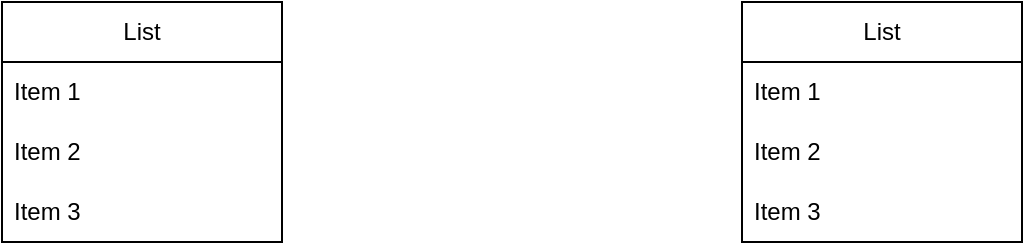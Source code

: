 <mxfile version="21.1.5" type="github">
  <diagram name="Página-1" id="85cVibnaZDrzpZm-tAQg">
    <mxGraphModel dx="954" dy="602" grid="1" gridSize="10" guides="1" tooltips="1" connect="1" arrows="1" fold="1" page="1" pageScale="1" pageWidth="827" pageHeight="1169" math="0" shadow="0">
      <root>
        <mxCell id="0" />
        <mxCell id="1" parent="0" />
        <mxCell id="bS5rdaKEA6mHnhPflJaO-1" value="List" style="swimlane;fontStyle=0;childLayout=stackLayout;horizontal=1;startSize=30;horizontalStack=0;resizeParent=1;resizeParentMax=0;resizeLast=0;collapsible=1;marginBottom=0;whiteSpace=wrap;html=1;" vertex="1" parent="1">
          <mxGeometry x="160" y="160" width="140" height="120" as="geometry" />
        </mxCell>
        <mxCell id="bS5rdaKEA6mHnhPflJaO-2" value="Item 1" style="text;strokeColor=none;fillColor=none;align=left;verticalAlign=middle;spacingLeft=4;spacingRight=4;overflow=hidden;points=[[0,0.5],[1,0.5]];portConstraint=eastwest;rotatable=0;whiteSpace=wrap;html=1;" vertex="1" parent="bS5rdaKEA6mHnhPflJaO-1">
          <mxGeometry y="30" width="140" height="30" as="geometry" />
        </mxCell>
        <mxCell id="bS5rdaKEA6mHnhPflJaO-3" value="Item 2" style="text;strokeColor=none;fillColor=none;align=left;verticalAlign=middle;spacingLeft=4;spacingRight=4;overflow=hidden;points=[[0,0.5],[1,0.5]];portConstraint=eastwest;rotatable=0;whiteSpace=wrap;html=1;" vertex="1" parent="bS5rdaKEA6mHnhPflJaO-1">
          <mxGeometry y="60" width="140" height="30" as="geometry" />
        </mxCell>
        <mxCell id="bS5rdaKEA6mHnhPflJaO-4" value="Item 3" style="text;strokeColor=none;fillColor=none;align=left;verticalAlign=middle;spacingLeft=4;spacingRight=4;overflow=hidden;points=[[0,0.5],[1,0.5]];portConstraint=eastwest;rotatable=0;whiteSpace=wrap;html=1;" vertex="1" parent="bS5rdaKEA6mHnhPflJaO-1">
          <mxGeometry y="90" width="140" height="30" as="geometry" />
        </mxCell>
        <mxCell id="bS5rdaKEA6mHnhPflJaO-6" value="List" style="swimlane;fontStyle=0;childLayout=stackLayout;horizontal=1;startSize=30;horizontalStack=0;resizeParent=1;resizeParentMax=0;resizeLast=0;collapsible=1;marginBottom=0;whiteSpace=wrap;html=1;" vertex="1" parent="1">
          <mxGeometry x="530" y="160" width="140" height="120" as="geometry" />
        </mxCell>
        <mxCell id="bS5rdaKEA6mHnhPflJaO-8" value="Item 1" style="text;strokeColor=none;fillColor=none;align=left;verticalAlign=middle;spacingLeft=4;spacingRight=4;overflow=hidden;points=[[0,0.5],[1,0.5]];portConstraint=eastwest;rotatable=0;whiteSpace=wrap;html=1;" vertex="1" parent="bS5rdaKEA6mHnhPflJaO-6">
          <mxGeometry y="30" width="140" height="30" as="geometry" />
        </mxCell>
        <mxCell id="bS5rdaKEA6mHnhPflJaO-9" value="Item 2" style="text;strokeColor=none;fillColor=none;align=left;verticalAlign=middle;spacingLeft=4;spacingRight=4;overflow=hidden;points=[[0,0.5],[1,0.5]];portConstraint=eastwest;rotatable=0;whiteSpace=wrap;html=1;" vertex="1" parent="bS5rdaKEA6mHnhPflJaO-6">
          <mxGeometry y="60" width="140" height="30" as="geometry" />
        </mxCell>
        <mxCell id="bS5rdaKEA6mHnhPflJaO-10" value="Item 3" style="text;strokeColor=none;fillColor=none;align=left;verticalAlign=middle;spacingLeft=4;spacingRight=4;overflow=hidden;points=[[0,0.5],[1,0.5]];portConstraint=eastwest;rotatable=0;whiteSpace=wrap;html=1;" vertex="1" parent="bS5rdaKEA6mHnhPflJaO-6">
          <mxGeometry y="90" width="140" height="30" as="geometry" />
        </mxCell>
      </root>
    </mxGraphModel>
  </diagram>
</mxfile>

